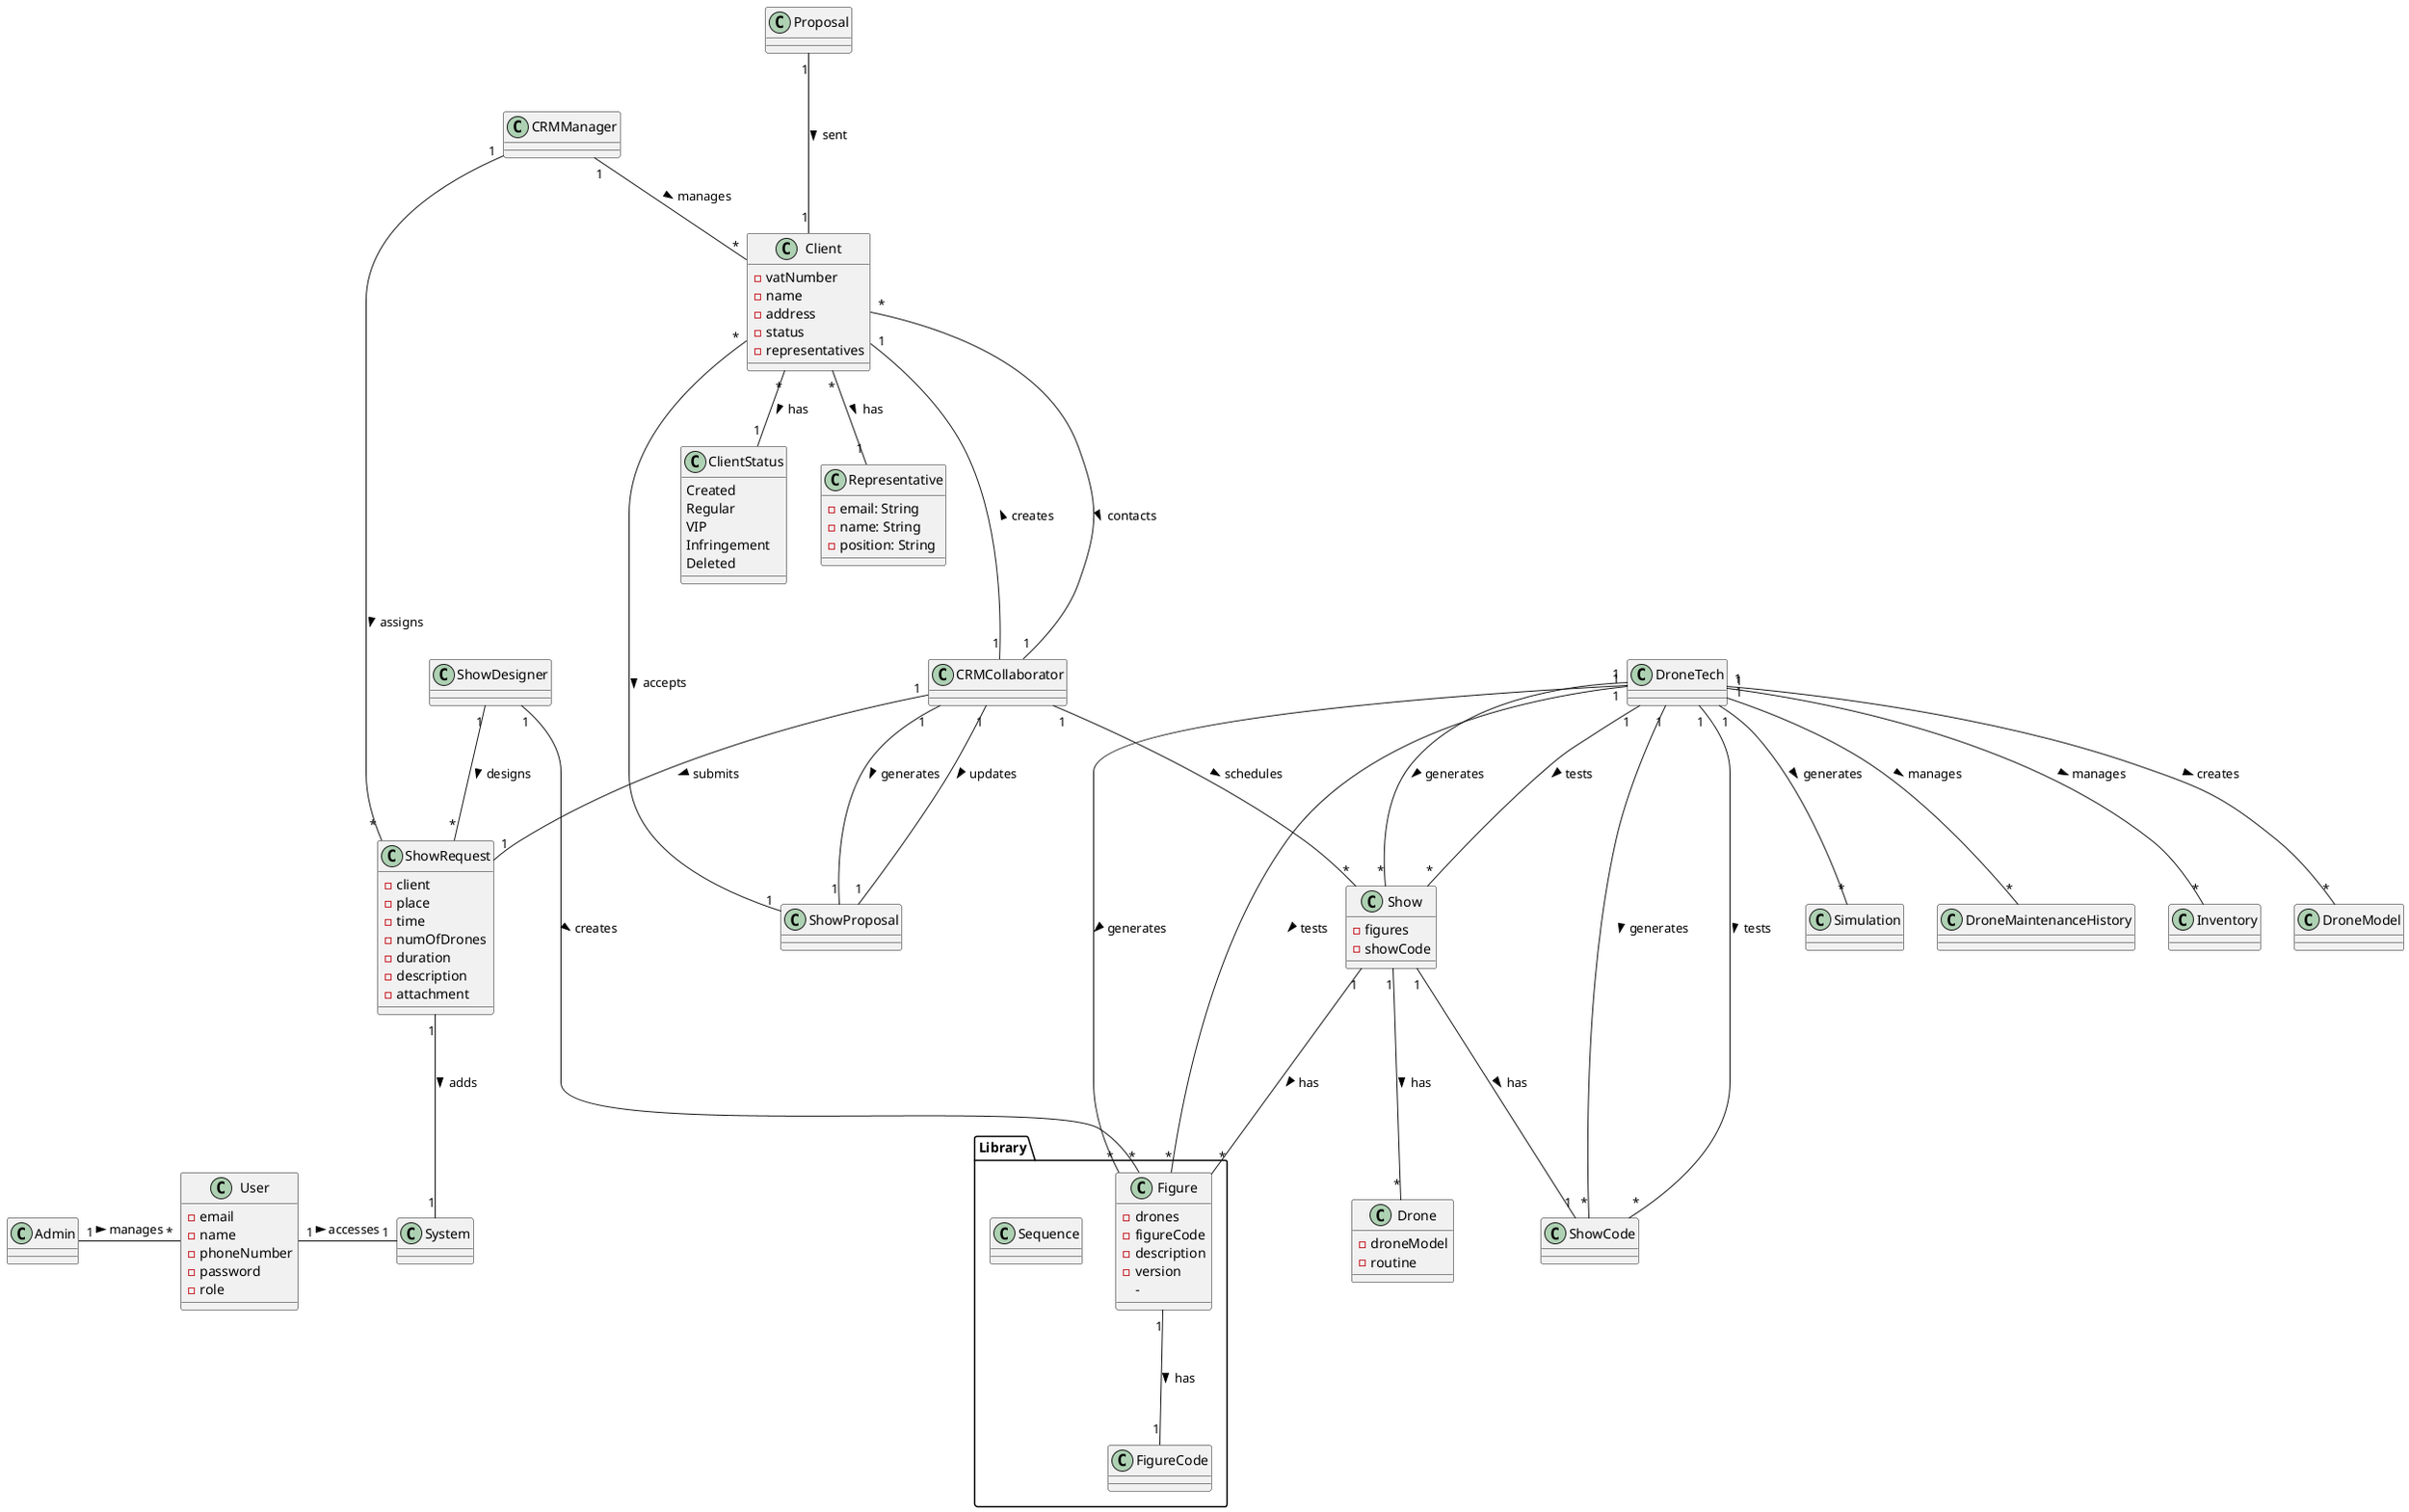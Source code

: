 @startuml
package Library{
    class Figure{
        - drones
        - figureCode
        - description
        - version
        -
    }

    class FigureCode{
    }
    class Sequence{
    }
}
class Client{
    - vatNumber
    - name
    - address
    - status
    - representatives
}
class ClientStatus{
    Created
    Regular
    VIP
    Infringement
    Deleted
}
class Representative {
  - email: String
  - name: String
  - position: String
}
class ShowProposal{
}
class Show{
    - figures
    - showCode
}
class ShowCode{
}
class Simulation{
}
class User{
    - email
    - name
    - phoneNumber
    - password
    - role
}
class Admin{
}
class  CRMManager{
}
class CRMCollaborator{
}
class ShowDesigner{
}
class DroneTech{
}
class ShowRequest{
    - client
    - place
    - time
    - numOfDrones
    - duration
    - description
    - attachment
}
class DroneMaintenanceHistory{
}
class Inventory{
}
class DroneModel{
}
class System{
}
class Drone{
    - droneModel
    - routine
}

/' Relationships '/

' System & User '
Admin         "1"  -  "*"  User  : manages >
User          "1"  -  "1"  System : accesses >

' Client Management '
CRMManager    "1"  -- "*"  Client : manages >
Client        "*"  -- "1"  ClientStatus : has >
Client        "*"  -- "1"  CRMCollaborator : contacts >
Client        "*"  -- "1"  ShowProposal : accepts >
Client        "*"  -- "1"  Representative : has >

' Show Requests '
CRMManager    "1"  -- "*"  ShowRequest : assigns >
ShowRequest   "1"  --- "1"  System : adds >
CRMCollaborator "1" --- "1"  ShowRequest : submits >
CRMCollaborator "1" --- "1"  Client : creates >

' Show Proposal '
CRMCollaborator "1" --- "1"  ShowProposal : generates >
CRMCollaborator "1" --- "1"  ShowProposal : updates >
Proposal         "1" --- "1"  Client : sent >

' Show Design '
ShowDesigner   "1" --- "*"  Figure : creates >
ShowDesigner   "1" --- "*"  ShowRequest : designs >

' Show Scheduling '
CRMCollaborator "1" --- "*"  Show : schedules >

' Drone Tech Operations '
DroneTech      "1" --- "*"  DroneMaintenanceHistory : manages >
DroneTech      "1" --- "*"  Inventory : manages >
DroneTech      "1" --- "*"  DroneModel : creates >
DroneTech      "1" --- "*"  Figure : generates >
DroneTech      "1" --- "*"  Figure : tests >
DroneTech      "1" --- "*"  Show : generates >
DroneTech      "1" --- "*"  ShowCode : generates >
DroneTech      "1" --- "*"  ShowCode : tests >
DroneTech      "1" --- "*"  Show : tests >
DroneTech      "1" --- "*"  Simulation : generates >

' Figure Relationships '
Figure         "1" --- "1"  FigureCode : has >

' Show Relationships '
Show           "1" --- "1"  ShowCode : has >
Show           "1" --- "*"  Figure : has >
Show           "1" --- "*"  Drone : has >















@enduml
